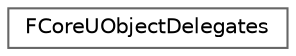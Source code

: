 digraph "Graphical Class Hierarchy"
{
 // INTERACTIVE_SVG=YES
 // LATEX_PDF_SIZE
  bgcolor="transparent";
  edge [fontname=Helvetica,fontsize=10,labelfontname=Helvetica,labelfontsize=10];
  node [fontname=Helvetica,fontsize=10,shape=box,height=0.2,width=0.4];
  rankdir="LR";
  Node0 [id="Node000000",label="FCoreUObjectDelegates",height=0.2,width=0.4,color="grey40", fillcolor="white", style="filled",URL="$d1/df0/structFCoreUObjectDelegates.html",tooltip="Global CoreUObject delegates."];
}
